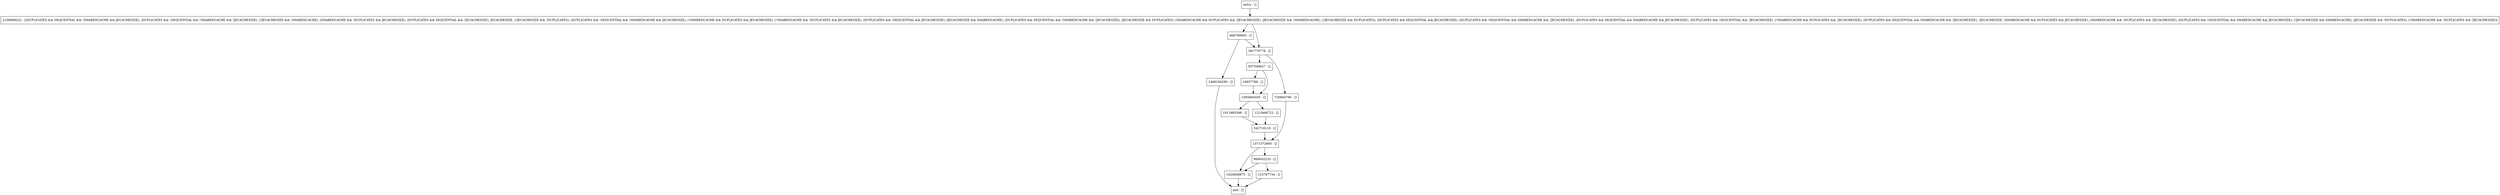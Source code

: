 digraph updateSplitSlot {
node [shape=record];
542716110 [label="542716110 - []"];
1620858875 [label="1620858875 - []"];
1468194290 [label="1468194290 - []"];
2108699222 [label="2108699222 - [(DUPLICATES && SEQUENTIAL && !SHAREDCACHE && JECACHESIZE), (DUPLICATES && !SEQUENTIAL && !SHAREDCACHE && !JECACHESIZE), (!JECACHESIZE && !SHAREDCACHE), (SHAREDCACHE && !DUPLICATES && JECACHESIZE), (DUPLICATES && SEQUENTIAL && !JECACHESIZE), JECACHESIZE, (!JECACHESIZE && !DUPLICATES), (DUPLICATES && !SEQUENTIAL && !SHAREDCACHE && JECACHESIZE), (!SHAREDCACHE && DUPLICATES && JECACHESIZE), (!SHAREDCACHE && !DUPLICATES && JECACHESIZE), (DUPLICATES && !SEQUENTIAL && JECACHESIZE), (JECACHESIZE && SHAREDCACHE), (DUPLICATES && SEQUENTIAL && !SHAREDCACHE && !JECACHESIZE), (JECACHESIZE && DUPLICATES), (SHAREDCACHE && DUPLICATES && !JECACHESIZE), (JECACHESIZE && !SHAREDCACHE), (!JECACHESIZE && DUPLICATES), (DUPLICATES && SEQUENTIAL && JECACHESIZE), (DUPLICATES && !SEQUENTIAL && SHAREDCACHE && !JECACHESIZE), (DUPLICATES && SEQUENTIAL && SHAREDCACHE && JECACHESIZE), (DUPLICATES && !SEQUENTIAL && !JECACHESIZE), (!SHAREDCACHE && DUPLICATES && !JECACHESIZE), (DUPLICATES && SEQUENTIAL && SHAREDCACHE && !JECACHESIZE), !JECACHESIZE, (SHAREDCACHE && DUPLICATES && JECACHESIZE), (SHAREDCACHE && !DUPLICATES && !JECACHESIZE), (DUPLICATES && !SEQUENTIAL && SHAREDCACHE && JECACHESIZE), (!JECACHESIZE && SHAREDCACHE), (JECACHESIZE && !DUPLICATES), (!SHAREDCACHE && !DUPLICATES && !JECACHESIZE)]"];
937549627 [label="937549627 - []"];
735864790 [label="735864790 - []"];
16657788 [label="16657788 - []"];
1911885396 [label="1911885396 - []"];
entry [label="entry - []"];
exit [label="exit - []"];
1213466722 [label="1213466722 - []"];
1371372660 [label="1371372660 - []"];
868790695 [label="868790695 - []"];
381770778 [label="381770778 - []"];
1095894505 [label="1095894505 - []"];
969042233 [label="969042233 - []"];
153797734 [label="153797734 - []"];
entry;
exit;
542716110 -> 1371372660;
1620858875 -> exit;
1468194290 -> exit;
2108699222 -> 868790695;
2108699222 -> 381770778;
937549627 -> 16657788;
937549627 -> 1095894505;
735864790 -> 1371372660;
16657788 -> 1095894505;
1911885396 -> 542716110;
entry -> 2108699222;
1213466722 -> 542716110;
1371372660 -> 1620858875;
1371372660 -> 969042233;
868790695 -> 1468194290;
868790695 -> 381770778;
381770778 -> 937549627;
381770778 -> 735864790;
1095894505 -> 1911885396;
1095894505 -> 1213466722;
969042233 -> 1620858875;
969042233 -> 153797734;
153797734 -> exit;
}
